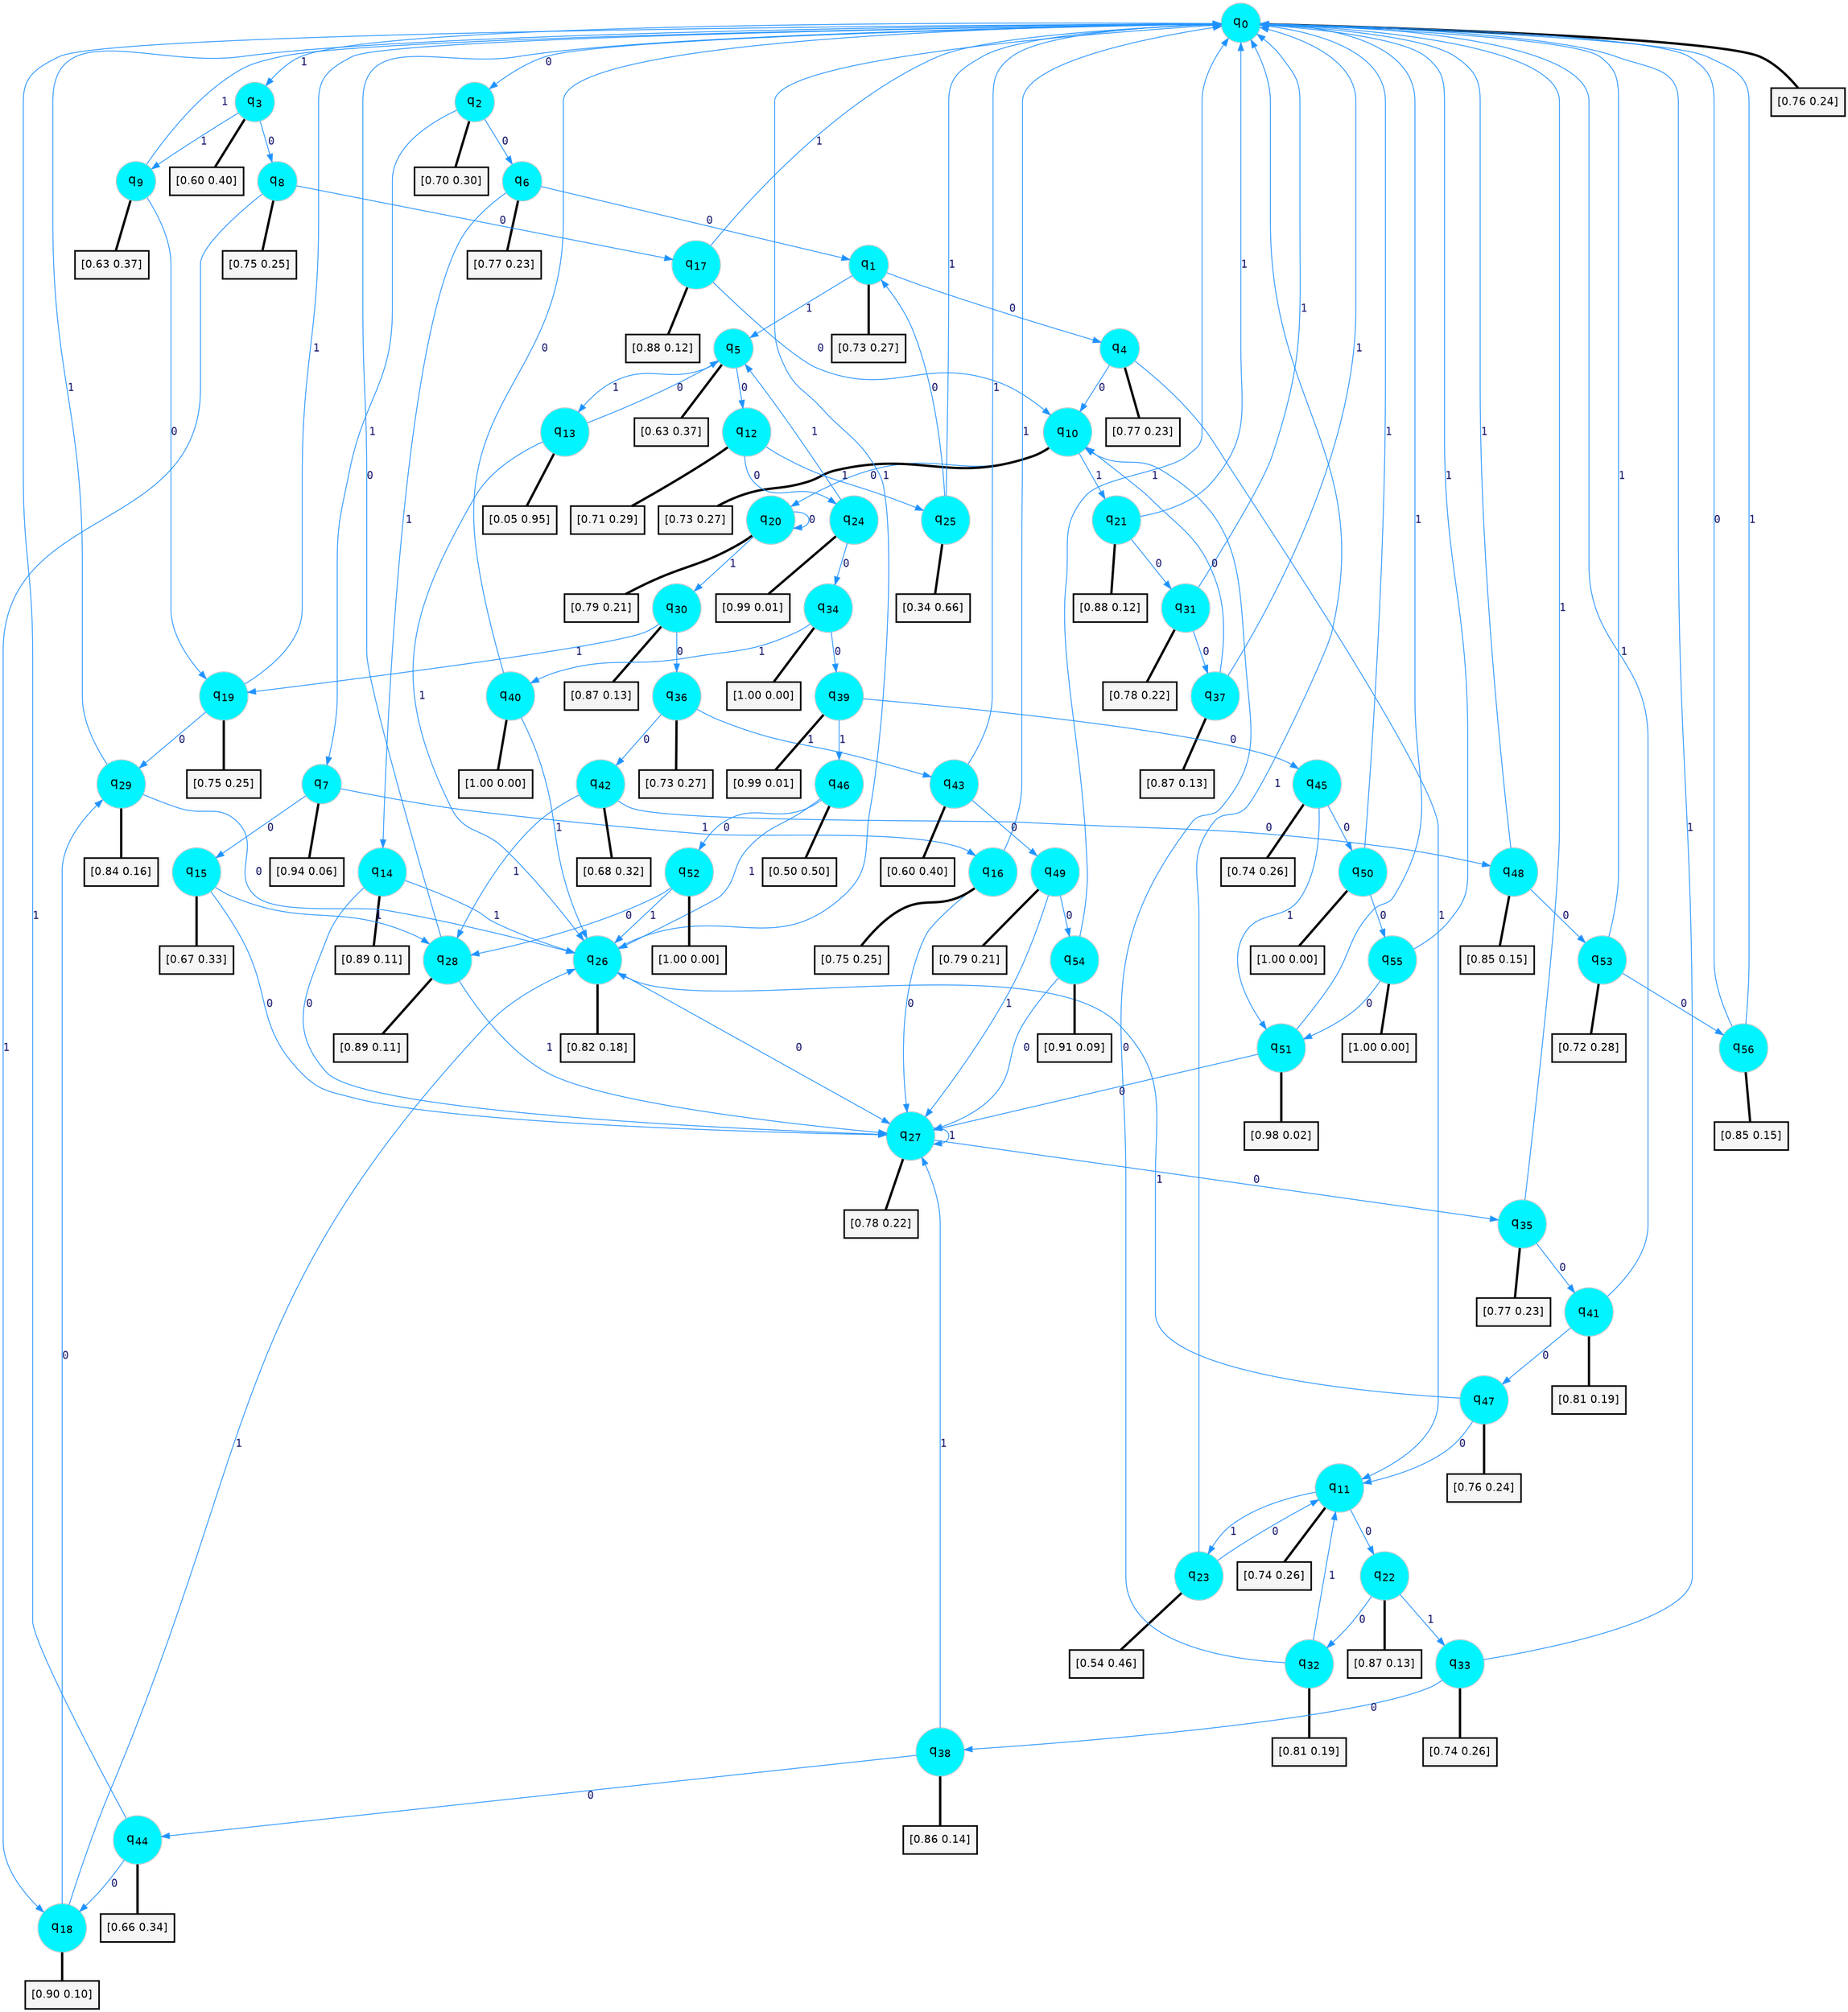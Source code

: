 digraph G {
graph [
bgcolor=transparent, dpi=300, rankdir=TD, size="40,25"];
node [
color=gray, fillcolor=turquoise1, fontcolor=black, fontname=Helvetica, fontsize=16, fontweight=bold, shape=circle, style=filled];
edge [
arrowsize=1, color=dodgerblue1, fontcolor=midnightblue, fontname=courier, fontweight=bold, penwidth=1, style=solid, weight=20];
0[label=<q<SUB>0</SUB>>];
1[label=<q<SUB>1</SUB>>];
2[label=<q<SUB>2</SUB>>];
3[label=<q<SUB>3</SUB>>];
4[label=<q<SUB>4</SUB>>];
5[label=<q<SUB>5</SUB>>];
6[label=<q<SUB>6</SUB>>];
7[label=<q<SUB>7</SUB>>];
8[label=<q<SUB>8</SUB>>];
9[label=<q<SUB>9</SUB>>];
10[label=<q<SUB>10</SUB>>];
11[label=<q<SUB>11</SUB>>];
12[label=<q<SUB>12</SUB>>];
13[label=<q<SUB>13</SUB>>];
14[label=<q<SUB>14</SUB>>];
15[label=<q<SUB>15</SUB>>];
16[label=<q<SUB>16</SUB>>];
17[label=<q<SUB>17</SUB>>];
18[label=<q<SUB>18</SUB>>];
19[label=<q<SUB>19</SUB>>];
20[label=<q<SUB>20</SUB>>];
21[label=<q<SUB>21</SUB>>];
22[label=<q<SUB>22</SUB>>];
23[label=<q<SUB>23</SUB>>];
24[label=<q<SUB>24</SUB>>];
25[label=<q<SUB>25</SUB>>];
26[label=<q<SUB>26</SUB>>];
27[label=<q<SUB>27</SUB>>];
28[label=<q<SUB>28</SUB>>];
29[label=<q<SUB>29</SUB>>];
30[label=<q<SUB>30</SUB>>];
31[label=<q<SUB>31</SUB>>];
32[label=<q<SUB>32</SUB>>];
33[label=<q<SUB>33</SUB>>];
34[label=<q<SUB>34</SUB>>];
35[label=<q<SUB>35</SUB>>];
36[label=<q<SUB>36</SUB>>];
37[label=<q<SUB>37</SUB>>];
38[label=<q<SUB>38</SUB>>];
39[label=<q<SUB>39</SUB>>];
40[label=<q<SUB>40</SUB>>];
41[label=<q<SUB>41</SUB>>];
42[label=<q<SUB>42</SUB>>];
43[label=<q<SUB>43</SUB>>];
44[label=<q<SUB>44</SUB>>];
45[label=<q<SUB>45</SUB>>];
46[label=<q<SUB>46</SUB>>];
47[label=<q<SUB>47</SUB>>];
48[label=<q<SUB>48</SUB>>];
49[label=<q<SUB>49</SUB>>];
50[label=<q<SUB>50</SUB>>];
51[label=<q<SUB>51</SUB>>];
52[label=<q<SUB>52</SUB>>];
53[label=<q<SUB>53</SUB>>];
54[label=<q<SUB>54</SUB>>];
55[label=<q<SUB>55</SUB>>];
56[label=<q<SUB>56</SUB>>];
57[label="[0.76 0.24]", shape=box,fontcolor=black, fontname=Helvetica, fontsize=14, penwidth=2, fillcolor=whitesmoke,color=black];
58[label="[0.73 0.27]", shape=box,fontcolor=black, fontname=Helvetica, fontsize=14, penwidth=2, fillcolor=whitesmoke,color=black];
59[label="[0.70 0.30]", shape=box,fontcolor=black, fontname=Helvetica, fontsize=14, penwidth=2, fillcolor=whitesmoke,color=black];
60[label="[0.60 0.40]", shape=box,fontcolor=black, fontname=Helvetica, fontsize=14, penwidth=2, fillcolor=whitesmoke,color=black];
61[label="[0.77 0.23]", shape=box,fontcolor=black, fontname=Helvetica, fontsize=14, penwidth=2, fillcolor=whitesmoke,color=black];
62[label="[0.63 0.37]", shape=box,fontcolor=black, fontname=Helvetica, fontsize=14, penwidth=2, fillcolor=whitesmoke,color=black];
63[label="[0.77 0.23]", shape=box,fontcolor=black, fontname=Helvetica, fontsize=14, penwidth=2, fillcolor=whitesmoke,color=black];
64[label="[0.94 0.06]", shape=box,fontcolor=black, fontname=Helvetica, fontsize=14, penwidth=2, fillcolor=whitesmoke,color=black];
65[label="[0.75 0.25]", shape=box,fontcolor=black, fontname=Helvetica, fontsize=14, penwidth=2, fillcolor=whitesmoke,color=black];
66[label="[0.63 0.37]", shape=box,fontcolor=black, fontname=Helvetica, fontsize=14, penwidth=2, fillcolor=whitesmoke,color=black];
67[label="[0.73 0.27]", shape=box,fontcolor=black, fontname=Helvetica, fontsize=14, penwidth=2, fillcolor=whitesmoke,color=black];
68[label="[0.74 0.26]", shape=box,fontcolor=black, fontname=Helvetica, fontsize=14, penwidth=2, fillcolor=whitesmoke,color=black];
69[label="[0.71 0.29]", shape=box,fontcolor=black, fontname=Helvetica, fontsize=14, penwidth=2, fillcolor=whitesmoke,color=black];
70[label="[0.05 0.95]", shape=box,fontcolor=black, fontname=Helvetica, fontsize=14, penwidth=2, fillcolor=whitesmoke,color=black];
71[label="[0.89 0.11]", shape=box,fontcolor=black, fontname=Helvetica, fontsize=14, penwidth=2, fillcolor=whitesmoke,color=black];
72[label="[0.67 0.33]", shape=box,fontcolor=black, fontname=Helvetica, fontsize=14, penwidth=2, fillcolor=whitesmoke,color=black];
73[label="[0.75 0.25]", shape=box,fontcolor=black, fontname=Helvetica, fontsize=14, penwidth=2, fillcolor=whitesmoke,color=black];
74[label="[0.88 0.12]", shape=box,fontcolor=black, fontname=Helvetica, fontsize=14, penwidth=2, fillcolor=whitesmoke,color=black];
75[label="[0.90 0.10]", shape=box,fontcolor=black, fontname=Helvetica, fontsize=14, penwidth=2, fillcolor=whitesmoke,color=black];
76[label="[0.75 0.25]", shape=box,fontcolor=black, fontname=Helvetica, fontsize=14, penwidth=2, fillcolor=whitesmoke,color=black];
77[label="[0.79 0.21]", shape=box,fontcolor=black, fontname=Helvetica, fontsize=14, penwidth=2, fillcolor=whitesmoke,color=black];
78[label="[0.88 0.12]", shape=box,fontcolor=black, fontname=Helvetica, fontsize=14, penwidth=2, fillcolor=whitesmoke,color=black];
79[label="[0.87 0.13]", shape=box,fontcolor=black, fontname=Helvetica, fontsize=14, penwidth=2, fillcolor=whitesmoke,color=black];
80[label="[0.54 0.46]", shape=box,fontcolor=black, fontname=Helvetica, fontsize=14, penwidth=2, fillcolor=whitesmoke,color=black];
81[label="[0.99 0.01]", shape=box,fontcolor=black, fontname=Helvetica, fontsize=14, penwidth=2, fillcolor=whitesmoke,color=black];
82[label="[0.34 0.66]", shape=box,fontcolor=black, fontname=Helvetica, fontsize=14, penwidth=2, fillcolor=whitesmoke,color=black];
83[label="[0.82 0.18]", shape=box,fontcolor=black, fontname=Helvetica, fontsize=14, penwidth=2, fillcolor=whitesmoke,color=black];
84[label="[0.78 0.22]", shape=box,fontcolor=black, fontname=Helvetica, fontsize=14, penwidth=2, fillcolor=whitesmoke,color=black];
85[label="[0.89 0.11]", shape=box,fontcolor=black, fontname=Helvetica, fontsize=14, penwidth=2, fillcolor=whitesmoke,color=black];
86[label="[0.84 0.16]", shape=box,fontcolor=black, fontname=Helvetica, fontsize=14, penwidth=2, fillcolor=whitesmoke,color=black];
87[label="[0.87 0.13]", shape=box,fontcolor=black, fontname=Helvetica, fontsize=14, penwidth=2, fillcolor=whitesmoke,color=black];
88[label="[0.78 0.22]", shape=box,fontcolor=black, fontname=Helvetica, fontsize=14, penwidth=2, fillcolor=whitesmoke,color=black];
89[label="[0.81 0.19]", shape=box,fontcolor=black, fontname=Helvetica, fontsize=14, penwidth=2, fillcolor=whitesmoke,color=black];
90[label="[0.74 0.26]", shape=box,fontcolor=black, fontname=Helvetica, fontsize=14, penwidth=2, fillcolor=whitesmoke,color=black];
91[label="[1.00 0.00]", shape=box,fontcolor=black, fontname=Helvetica, fontsize=14, penwidth=2, fillcolor=whitesmoke,color=black];
92[label="[0.77 0.23]", shape=box,fontcolor=black, fontname=Helvetica, fontsize=14, penwidth=2, fillcolor=whitesmoke,color=black];
93[label="[0.73 0.27]", shape=box,fontcolor=black, fontname=Helvetica, fontsize=14, penwidth=2, fillcolor=whitesmoke,color=black];
94[label="[0.87 0.13]", shape=box,fontcolor=black, fontname=Helvetica, fontsize=14, penwidth=2, fillcolor=whitesmoke,color=black];
95[label="[0.86 0.14]", shape=box,fontcolor=black, fontname=Helvetica, fontsize=14, penwidth=2, fillcolor=whitesmoke,color=black];
96[label="[0.99 0.01]", shape=box,fontcolor=black, fontname=Helvetica, fontsize=14, penwidth=2, fillcolor=whitesmoke,color=black];
97[label="[1.00 0.00]", shape=box,fontcolor=black, fontname=Helvetica, fontsize=14, penwidth=2, fillcolor=whitesmoke,color=black];
98[label="[0.81 0.19]", shape=box,fontcolor=black, fontname=Helvetica, fontsize=14, penwidth=2, fillcolor=whitesmoke,color=black];
99[label="[0.68 0.32]", shape=box,fontcolor=black, fontname=Helvetica, fontsize=14, penwidth=2, fillcolor=whitesmoke,color=black];
100[label="[0.60 0.40]", shape=box,fontcolor=black, fontname=Helvetica, fontsize=14, penwidth=2, fillcolor=whitesmoke,color=black];
101[label="[0.66 0.34]", shape=box,fontcolor=black, fontname=Helvetica, fontsize=14, penwidth=2, fillcolor=whitesmoke,color=black];
102[label="[0.74 0.26]", shape=box,fontcolor=black, fontname=Helvetica, fontsize=14, penwidth=2, fillcolor=whitesmoke,color=black];
103[label="[0.50 0.50]", shape=box,fontcolor=black, fontname=Helvetica, fontsize=14, penwidth=2, fillcolor=whitesmoke,color=black];
104[label="[0.76 0.24]", shape=box,fontcolor=black, fontname=Helvetica, fontsize=14, penwidth=2, fillcolor=whitesmoke,color=black];
105[label="[0.85 0.15]", shape=box,fontcolor=black, fontname=Helvetica, fontsize=14, penwidth=2, fillcolor=whitesmoke,color=black];
106[label="[0.79 0.21]", shape=box,fontcolor=black, fontname=Helvetica, fontsize=14, penwidth=2, fillcolor=whitesmoke,color=black];
107[label="[1.00 0.00]", shape=box,fontcolor=black, fontname=Helvetica, fontsize=14, penwidth=2, fillcolor=whitesmoke,color=black];
108[label="[0.98 0.02]", shape=box,fontcolor=black, fontname=Helvetica, fontsize=14, penwidth=2, fillcolor=whitesmoke,color=black];
109[label="[1.00 0.00]", shape=box,fontcolor=black, fontname=Helvetica, fontsize=14, penwidth=2, fillcolor=whitesmoke,color=black];
110[label="[0.72 0.28]", shape=box,fontcolor=black, fontname=Helvetica, fontsize=14, penwidth=2, fillcolor=whitesmoke,color=black];
111[label="[0.91 0.09]", shape=box,fontcolor=black, fontname=Helvetica, fontsize=14, penwidth=2, fillcolor=whitesmoke,color=black];
112[label="[1.00 0.00]", shape=box,fontcolor=black, fontname=Helvetica, fontsize=14, penwidth=2, fillcolor=whitesmoke,color=black];
113[label="[0.85 0.15]", shape=box,fontcolor=black, fontname=Helvetica, fontsize=14, penwidth=2, fillcolor=whitesmoke,color=black];
0->2 [label=0];
0->3 [label=1];
0->57 [arrowhead=none, penwidth=3,color=black];
1->4 [label=0];
1->5 [label=1];
1->58 [arrowhead=none, penwidth=3,color=black];
2->6 [label=0];
2->7 [label=1];
2->59 [arrowhead=none, penwidth=3,color=black];
3->8 [label=0];
3->9 [label=1];
3->60 [arrowhead=none, penwidth=3,color=black];
4->10 [label=0];
4->11 [label=1];
4->61 [arrowhead=none, penwidth=3,color=black];
5->12 [label=0];
5->13 [label=1];
5->62 [arrowhead=none, penwidth=3,color=black];
6->1 [label=0];
6->14 [label=1];
6->63 [arrowhead=none, penwidth=3,color=black];
7->15 [label=0];
7->16 [label=1];
7->64 [arrowhead=none, penwidth=3,color=black];
8->17 [label=0];
8->18 [label=1];
8->65 [arrowhead=none, penwidth=3,color=black];
9->19 [label=0];
9->0 [label=1];
9->66 [arrowhead=none, penwidth=3,color=black];
10->20 [label=0];
10->21 [label=1];
10->67 [arrowhead=none, penwidth=3,color=black];
11->22 [label=0];
11->23 [label=1];
11->68 [arrowhead=none, penwidth=3,color=black];
12->24 [label=0];
12->25 [label=1];
12->69 [arrowhead=none, penwidth=3,color=black];
13->5 [label=0];
13->26 [label=1];
13->70 [arrowhead=none, penwidth=3,color=black];
14->27 [label=0];
14->26 [label=1];
14->71 [arrowhead=none, penwidth=3,color=black];
15->27 [label=0];
15->28 [label=1];
15->72 [arrowhead=none, penwidth=3,color=black];
16->27 [label=0];
16->0 [label=1];
16->73 [arrowhead=none, penwidth=3,color=black];
17->10 [label=0];
17->0 [label=1];
17->74 [arrowhead=none, penwidth=3,color=black];
18->29 [label=0];
18->26 [label=1];
18->75 [arrowhead=none, penwidth=3,color=black];
19->29 [label=0];
19->0 [label=1];
19->76 [arrowhead=none, penwidth=3,color=black];
20->20 [label=0];
20->30 [label=1];
20->77 [arrowhead=none, penwidth=3,color=black];
21->31 [label=0];
21->0 [label=1];
21->78 [arrowhead=none, penwidth=3,color=black];
22->32 [label=0];
22->33 [label=1];
22->79 [arrowhead=none, penwidth=3,color=black];
23->11 [label=0];
23->0 [label=1];
23->80 [arrowhead=none, penwidth=3,color=black];
24->34 [label=0];
24->5 [label=1];
24->81 [arrowhead=none, penwidth=3,color=black];
25->1 [label=0];
25->0 [label=1];
25->82 [arrowhead=none, penwidth=3,color=black];
26->27 [label=0];
26->0 [label=1];
26->83 [arrowhead=none, penwidth=3,color=black];
27->35 [label=0];
27->27 [label=1];
27->84 [arrowhead=none, penwidth=3,color=black];
28->0 [label=0];
28->27 [label=1];
28->85 [arrowhead=none, penwidth=3,color=black];
29->26 [label=0];
29->0 [label=1];
29->86 [arrowhead=none, penwidth=3,color=black];
30->36 [label=0];
30->19 [label=1];
30->87 [arrowhead=none, penwidth=3,color=black];
31->37 [label=0];
31->0 [label=1];
31->88 [arrowhead=none, penwidth=3,color=black];
32->10 [label=0];
32->11 [label=1];
32->89 [arrowhead=none, penwidth=3,color=black];
33->38 [label=0];
33->0 [label=1];
33->90 [arrowhead=none, penwidth=3,color=black];
34->39 [label=0];
34->40 [label=1];
34->91 [arrowhead=none, penwidth=3,color=black];
35->41 [label=0];
35->0 [label=1];
35->92 [arrowhead=none, penwidth=3,color=black];
36->42 [label=0];
36->43 [label=1];
36->93 [arrowhead=none, penwidth=3,color=black];
37->10 [label=0];
37->0 [label=1];
37->94 [arrowhead=none, penwidth=3,color=black];
38->44 [label=0];
38->27 [label=1];
38->95 [arrowhead=none, penwidth=3,color=black];
39->45 [label=0];
39->46 [label=1];
39->96 [arrowhead=none, penwidth=3,color=black];
40->0 [label=0];
40->26 [label=1];
40->97 [arrowhead=none, penwidth=3,color=black];
41->47 [label=0];
41->0 [label=1];
41->98 [arrowhead=none, penwidth=3,color=black];
42->48 [label=0];
42->28 [label=1];
42->99 [arrowhead=none, penwidth=3,color=black];
43->49 [label=0];
43->0 [label=1];
43->100 [arrowhead=none, penwidth=3,color=black];
44->18 [label=0];
44->0 [label=1];
44->101 [arrowhead=none, penwidth=3,color=black];
45->50 [label=0];
45->51 [label=1];
45->102 [arrowhead=none, penwidth=3,color=black];
46->52 [label=0];
46->26 [label=1];
46->103 [arrowhead=none, penwidth=3,color=black];
47->11 [label=0];
47->26 [label=1];
47->104 [arrowhead=none, penwidth=3,color=black];
48->53 [label=0];
48->0 [label=1];
48->105 [arrowhead=none, penwidth=3,color=black];
49->54 [label=0];
49->27 [label=1];
49->106 [arrowhead=none, penwidth=3,color=black];
50->55 [label=0];
50->0 [label=1];
50->107 [arrowhead=none, penwidth=3,color=black];
51->27 [label=0];
51->0 [label=1];
51->108 [arrowhead=none, penwidth=3,color=black];
52->28 [label=0];
52->26 [label=1];
52->109 [arrowhead=none, penwidth=3,color=black];
53->56 [label=0];
53->0 [label=1];
53->110 [arrowhead=none, penwidth=3,color=black];
54->27 [label=0];
54->0 [label=1];
54->111 [arrowhead=none, penwidth=3,color=black];
55->51 [label=0];
55->0 [label=1];
55->112 [arrowhead=none, penwidth=3,color=black];
56->0 [label=0];
56->0 [label=1];
56->113 [arrowhead=none, penwidth=3,color=black];
}
